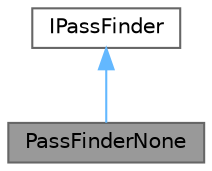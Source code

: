 digraph "PassFinderNone"
{
 // LATEX_PDF_SIZE
  bgcolor="transparent";
  edge [fontname=Helvetica,fontsize=10,labelfontname=Helvetica,labelfontsize=10];
  node [fontname=Helvetica,fontsize=10,shape=box,height=0.2,width=0.4];
  Node1 [id="Node000001",label="PassFinderNone",height=0.2,width=0.4,color="gray40", fillcolor="grey60", style="filled", fontcolor="black",tooltip="グラフ探索を行わないクラス．Graphicクラスのデバッグを行う際に用いる．"];
  Node2 -> Node1 [id="edge1_Node000001_Node000002",dir="back",color="steelblue1",style="solid",tooltip=" "];
  Node2 [id="Node000002",label="IPassFinder",height=0.2,width=0.4,color="gray40", fillcolor="white", style="filled",URL="$class_i_pass_finder.html",tooltip="グラフ探索を行うクラスのインターフェイス．実体は作成できないのでこれを継承してたクラスを使うこと．"];
}
